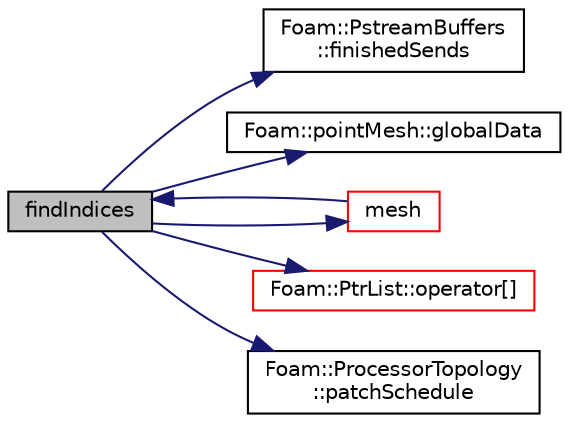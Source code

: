 digraph "findIndices"
{
  bgcolor="transparent";
  edge [fontname="Helvetica",fontsize="10",labelfontname="Helvetica",labelfontsize="10"];
  node [fontname="Helvetica",fontsize="10",shape=record];
  rankdir="LR";
  Node1 [label="findIndices",height=0.2,width=0.4,color="black", fillcolor="grey75", style="filled", fontcolor="black"];
  Node1 -> Node2 [color="midnightblue",fontsize="10",style="solid",fontname="Helvetica"];
  Node2 [label="Foam::PstreamBuffers\l::finishedSends",height=0.2,width=0.4,color="black",URL="$a02023.html#a9a9e71480e6b0d1b6d8ef3450eb576ce",tooltip="Mark all sends as having been done. This will start receives. "];
  Node1 -> Node3 [color="midnightblue",fontsize="10",style="solid",fontname="Helvetica"];
  Node3 [label="Foam::pointMesh::globalData",height=0.2,width=0.4,color="black",URL="$a01893.html#a39a33295a01aaf30acd26c1d6aa9b86f",tooltip="Return parallel info. "];
  Node1 -> Node4 [color="midnightblue",fontsize="10",style="solid",fontname="Helvetica"];
  Node4 [label="mesh",height=0.2,width=0.4,color="red",URL="$a01874.html#acf67f09f35583e54615aa71d3ee07b9d",tooltip="Return the mesh reference. "];
  Node4 -> Node1 [color="midnightblue",fontsize="10",style="solid",fontname="Helvetica"];
  Node1 -> Node5 [color="midnightblue",fontsize="10",style="solid",fontname="Helvetica"];
  Node5 [label="Foam::PtrList::operator[]",height=0.2,width=0.4,color="red",URL="$a02038.html#af15a484723b2f04f96702bd3b5fe2572",tooltip="Return element const reference. "];
  Node1 -> Node6 [color="midnightblue",fontsize="10",style="solid",fontname="Helvetica"];
  Node6 [label="Foam::ProcessorTopology\l::patchSchedule",height=0.2,width=0.4,color="black",URL="$a02003.html#a7ca66a7d14d7dd33205a8c09f3218f99",tooltip="Order in which the patches should be initialised/evaluated. "];
}
